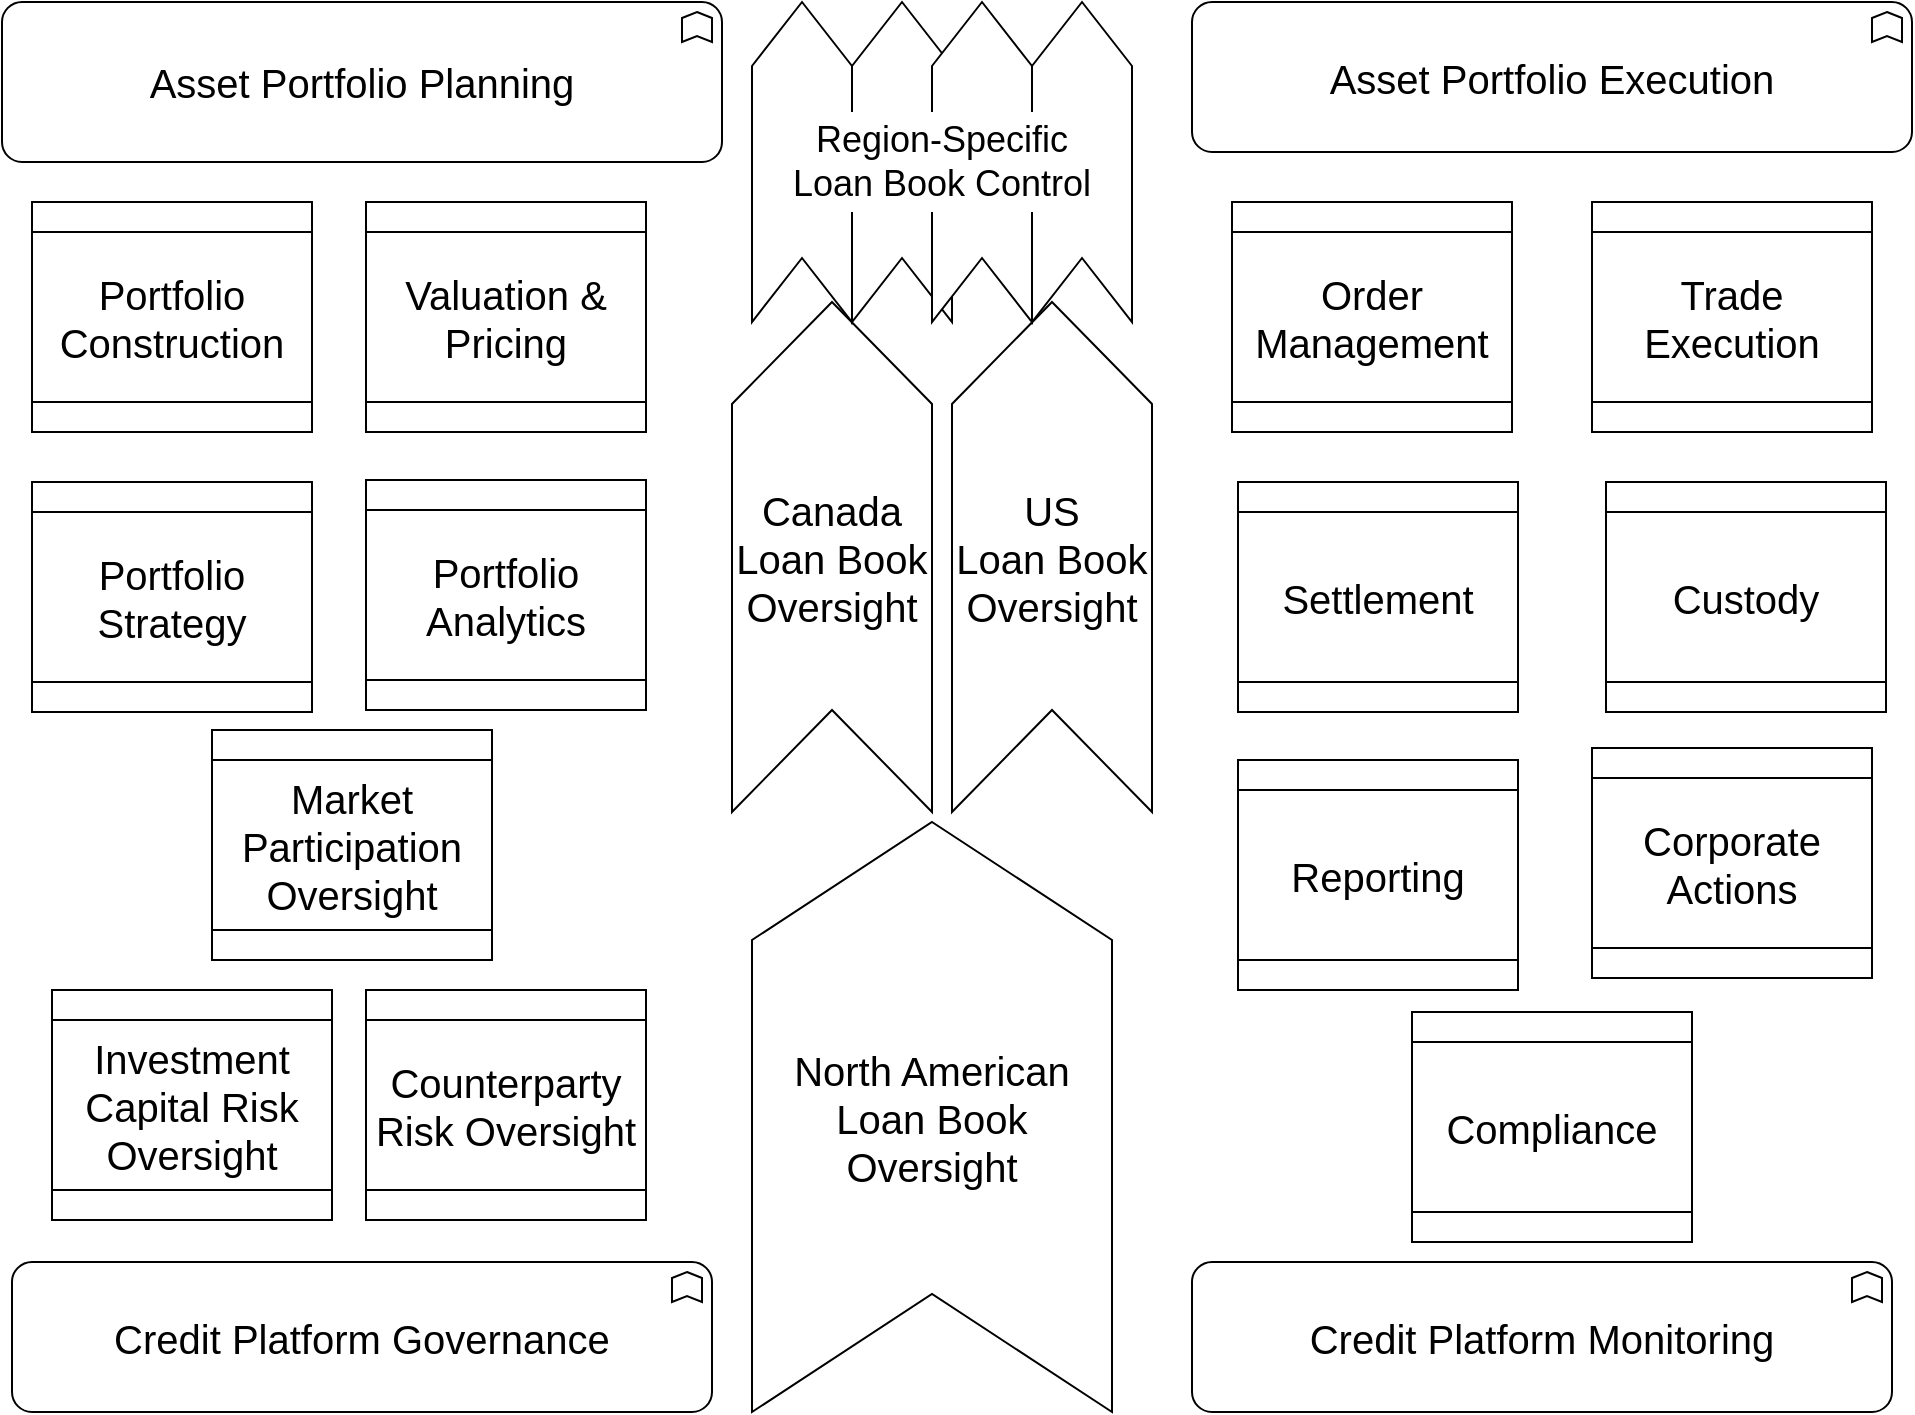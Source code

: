 <mxfile version="13.9.9" type="device"><diagram name="Page-1" id="e7e014a7-5840-1c2e-5031-d8a46d1fe8dd"><mxGraphModel dx="1387" dy="823" grid="1" gridSize="10" guides="1" tooltips="1" connect="1" arrows="1" fold="1" page="1" pageScale="1" pageWidth="1169" pageHeight="826" background="#ffffff" math="0" shadow="0"><root><mxCell id="0"/><mxCell id="1" parent="0"/><mxCell id="JkmgRzvKyzEaoRoUGFPb-41" value="&lt;font style=&quot;font-size: 20px&quot;&gt;Asset Portfolio Planning&lt;/font&gt;" style="html=1;outlineConnect=0;whiteSpace=wrap;shape=mxgraph.archimate3.application;appType=func;archiType=rounded;fillColor=#FFFFFF;" vertex="1" parent="1"><mxGeometry x="125.0" y="40" width="360" height="80" as="geometry"/></mxCell><mxCell id="JkmgRzvKyzEaoRoUGFPb-43" value="&lt;font style=&quot;font-size: 20px&quot;&gt;Asset Portfolio Execution&lt;/font&gt;" style="html=1;outlineConnect=0;whiteSpace=wrap;shape=mxgraph.archimate3.application;appType=func;archiType=rounded;fillColor=#FFFFFF;" vertex="1" parent="1"><mxGeometry x="720" y="40" width="360" height="75" as="geometry"/></mxCell><mxCell id="JkmgRzvKyzEaoRoUGFPb-44" value="&lt;font style=&quot;font-size: 20px&quot;&gt;Credit Platform Monitoring&lt;/font&gt;" style="html=1;outlineConnect=0;whiteSpace=wrap;shape=mxgraph.archimate3.application;appType=func;archiType=rounded;fillColor=#FFFFFF;" vertex="1" parent="1"><mxGeometry x="720" y="670" width="350" height="75" as="geometry"/></mxCell><mxCell id="JkmgRzvKyzEaoRoUGFPb-45" value="&lt;font style=&quot;font-size: 20px&quot;&gt;Credit Platform Governance&lt;/font&gt;" style="html=1;outlineConnect=0;whiteSpace=wrap;shape=mxgraph.archimate3.application;appType=func;archiType=rounded;fillColor=#FFFFFF;" vertex="1" parent="1"><mxGeometry x="130.0" y="670" width="350" height="75" as="geometry"/></mxCell><mxCell id="JkmgRzvKyzEaoRoUGFPb-46" value="&lt;span style=&quot;font-size: 20px&quot;&gt;North American&lt;br&gt;Loan Book Oversight&lt;br&gt;&lt;/span&gt;" style="html=1;outlineConnect=0;whiteSpace=wrap;shape=mxgraph.archimate3.function;strokeColor=#000000;fillColor=#FFFFFF;" vertex="1" parent="1"><mxGeometry x="500" y="450" width="180" height="295" as="geometry"/></mxCell><mxCell id="JkmgRzvKyzEaoRoUGFPb-48" value="&lt;span style=&quot;font-size: 20px&quot;&gt;Canada&lt;br&gt;Loan Book Oversight&lt;br&gt;&lt;/span&gt;" style="html=1;outlineConnect=0;whiteSpace=wrap;shape=mxgraph.archimate3.function;strokeColor=#000000;fillColor=#FFFFFF;" vertex="1" parent="1"><mxGeometry x="490" y="190" width="100" height="255" as="geometry"/></mxCell><mxCell id="JkmgRzvKyzEaoRoUGFPb-52" value="&lt;font style=&quot;font-size: 20px&quot;&gt;Investment Capital Risk Oversight&lt;/font&gt;" style="html=1;outlineConnect=0;whiteSpace=wrap;shape=mxgraph.archimate3.contract;strokeColor=#000000;fillColor=#FFFFFF;" vertex="1" parent="1"><mxGeometry x="150" y="534" width="140" height="115" as="geometry"/></mxCell><mxCell id="JkmgRzvKyzEaoRoUGFPb-53" value="&lt;font style=&quot;font-size: 20px&quot;&gt;Counterparty Risk Oversight&lt;/font&gt;" style="html=1;outlineConnect=0;whiteSpace=wrap;shape=mxgraph.archimate3.contract;strokeColor=#000000;fillColor=#FFFFFF;" vertex="1" parent="1"><mxGeometry x="307" y="534" width="140" height="115" as="geometry"/></mxCell><mxCell id="JkmgRzvKyzEaoRoUGFPb-54" value="&lt;font style=&quot;font-size: 20px&quot;&gt;Market Participation Oversight&lt;/font&gt;" style="html=1;outlineConnect=0;whiteSpace=wrap;shape=mxgraph.archimate3.contract;strokeColor=#000000;fillColor=#FFFFFF;" vertex="1" parent="1"><mxGeometry x="230" y="404" width="140" height="115" as="geometry"/></mxCell><mxCell id="JkmgRzvKyzEaoRoUGFPb-55" value="&lt;font style=&quot;font-size: 20px&quot;&gt;Portfolio Strategy&lt;/font&gt;" style="html=1;outlineConnect=0;whiteSpace=wrap;shape=mxgraph.archimate3.contract;strokeColor=#000000;fillColor=#FFFFFF;" vertex="1" parent="1"><mxGeometry x="140" y="280" width="140" height="115" as="geometry"/></mxCell><mxCell id="JkmgRzvKyzEaoRoUGFPb-56" value="&lt;font style=&quot;font-size: 20px&quot;&gt;Portfolio Analytics&lt;/font&gt;" style="html=1;outlineConnect=0;whiteSpace=wrap;shape=mxgraph.archimate3.contract;strokeColor=#000000;fillColor=#FFFFFF;" vertex="1" parent="1"><mxGeometry x="307" y="279" width="140" height="115" as="geometry"/></mxCell><mxCell id="JkmgRzvKyzEaoRoUGFPb-57" value="&lt;font style=&quot;font-size: 20px&quot;&gt;Portfolio Construction&lt;/font&gt;" style="html=1;outlineConnect=0;whiteSpace=wrap;shape=mxgraph.archimate3.contract;strokeColor=#000000;fillColor=#FFFFFF;" vertex="1" parent="1"><mxGeometry x="140" y="140" width="140" height="115" as="geometry"/></mxCell><mxCell id="JkmgRzvKyzEaoRoUGFPb-58" value="&lt;font style=&quot;font-size: 20px&quot;&gt;Order Management&lt;/font&gt;" style="html=1;outlineConnect=0;whiteSpace=wrap;shape=mxgraph.archimate3.contract;strokeColor=#000000;fillColor=#FFFFFF;" vertex="1" parent="1"><mxGeometry x="740" y="140" width="140" height="115" as="geometry"/></mxCell><mxCell id="JkmgRzvKyzEaoRoUGFPb-59" value="&lt;font style=&quot;font-size: 20px&quot;&gt;Trade Execution&lt;/font&gt;" style="html=1;outlineConnect=0;whiteSpace=wrap;shape=mxgraph.archimate3.contract;strokeColor=#000000;fillColor=#FFFFFF;" vertex="1" parent="1"><mxGeometry x="920" y="140" width="140" height="115" as="geometry"/></mxCell><mxCell id="JkmgRzvKyzEaoRoUGFPb-60" value="&lt;font style=&quot;font-size: 20px&quot;&gt;Settlement&lt;/font&gt;" style="html=1;outlineConnect=0;whiteSpace=wrap;shape=mxgraph.archimate3.contract;strokeColor=#000000;fillColor=#FFFFFF;" vertex="1" parent="1"><mxGeometry x="743" y="280" width="140" height="115" as="geometry"/></mxCell><mxCell id="JkmgRzvKyzEaoRoUGFPb-61" value="&lt;font style=&quot;font-size: 20px&quot;&gt;Custody&lt;/font&gt;" style="html=1;outlineConnect=0;whiteSpace=wrap;shape=mxgraph.archimate3.contract;strokeColor=#000000;fillColor=#FFFFFF;" vertex="1" parent="1"><mxGeometry x="927" y="280" width="140" height="115" as="geometry"/></mxCell><mxCell id="JkmgRzvKyzEaoRoUGFPb-62" value="&lt;font style=&quot;font-size: 20px&quot;&gt;Reporting&lt;/font&gt;" style="html=1;outlineConnect=0;whiteSpace=wrap;shape=mxgraph.archimate3.contract;strokeColor=#000000;fillColor=#FFFFFF;" vertex="1" parent="1"><mxGeometry x="743" y="419" width="140" height="115" as="geometry"/></mxCell><mxCell id="JkmgRzvKyzEaoRoUGFPb-63" value="&lt;font style=&quot;font-size: 20px&quot;&gt;Corporate Actions&lt;/font&gt;" style="html=1;outlineConnect=0;whiteSpace=wrap;shape=mxgraph.archimate3.contract;strokeColor=#000000;fillColor=#FFFFFF;" vertex="1" parent="1"><mxGeometry x="920" y="413" width="140" height="115" as="geometry"/></mxCell><mxCell id="JkmgRzvKyzEaoRoUGFPb-64" value="&lt;font style=&quot;font-size: 20px&quot;&gt;Compliance&lt;/font&gt;" style="html=1;outlineConnect=0;whiteSpace=wrap;shape=mxgraph.archimate3.contract;strokeColor=#000000;fillColor=#FFFFFF;" vertex="1" parent="1"><mxGeometry x="830" y="545" width="140" height="115" as="geometry"/></mxCell><mxCell id="JkmgRzvKyzEaoRoUGFPb-65" value="&lt;font style=&quot;font-size: 20px&quot;&gt;Valuation &amp;amp; Pricing&lt;/font&gt;" style="html=1;outlineConnect=0;whiteSpace=wrap;shape=mxgraph.archimate3.contract;strokeColor=#000000;fillColor=#FFFFFF;" vertex="1" parent="1"><mxGeometry x="307" y="140" width="140" height="115" as="geometry"/></mxCell><mxCell id="JkmgRzvKyzEaoRoUGFPb-66" value="&lt;span style=&quot;font-size: 20px&quot;&gt;US&lt;br&gt;Loan Book Oversight&lt;br&gt;&lt;/span&gt;" style="html=1;outlineConnect=0;whiteSpace=wrap;shape=mxgraph.archimate3.function;strokeColor=#000000;fillColor=#FFFFFF;" vertex="1" parent="1"><mxGeometry x="600" y="190" width="100" height="255" as="geometry"/></mxCell><mxCell id="JkmgRzvKyzEaoRoUGFPb-67" value="&lt;span style=&quot;font-size: 20px&quot;&gt;&lt;br&gt;&lt;/span&gt;" style="html=1;outlineConnect=0;whiteSpace=wrap;shape=mxgraph.archimate3.function;strokeColor=#000000;fillColor=#FFFFFF;" vertex="1" parent="1"><mxGeometry x="500" y="40" width="50" height="160" as="geometry"/></mxCell><mxCell id="JkmgRzvKyzEaoRoUGFPb-69" value="&lt;span style=&quot;font-size: 20px&quot;&gt;&lt;br&gt;&lt;/span&gt;" style="html=1;outlineConnect=0;whiteSpace=wrap;shape=mxgraph.archimate3.function;strokeColor=#000000;fillColor=#FFFFFF;" vertex="1" parent="1"><mxGeometry x="550" y="40" width="50" height="160" as="geometry"/></mxCell><mxCell id="JkmgRzvKyzEaoRoUGFPb-70" value="&lt;span style=&quot;font-size: 20px&quot;&gt;&lt;br&gt;&lt;/span&gt;" style="html=1;outlineConnect=0;whiteSpace=wrap;shape=mxgraph.archimate3.function;strokeColor=#000000;fillColor=#FFFFFF;" vertex="1" parent="1"><mxGeometry x="590" y="40" width="50" height="160" as="geometry"/></mxCell><mxCell id="JkmgRzvKyzEaoRoUGFPb-71" value="&lt;span style=&quot;font-size: 20px&quot;&gt;&lt;br&gt;&lt;/span&gt;" style="html=1;outlineConnect=0;whiteSpace=wrap;shape=mxgraph.archimate3.function;strokeColor=#000000;fillColor=#FFFFFF;" vertex="1" parent="1"><mxGeometry x="640" y="40" width="50" height="160" as="geometry"/></mxCell><mxCell id="JkmgRzvKyzEaoRoUGFPb-72" value="&lt;font style=&quot;font-size: 18px&quot;&gt;Region-Specific Loan Book Control&lt;/font&gt;" style="text;html=1;align=center;verticalAlign=middle;whiteSpace=wrap;rounded=0;fillColor=#FFFFFF;" vertex="1" parent="1"><mxGeometry x="510" y="95" width="170" height="50" as="geometry"/></mxCell></root></mxGraphModel></diagram></mxfile>